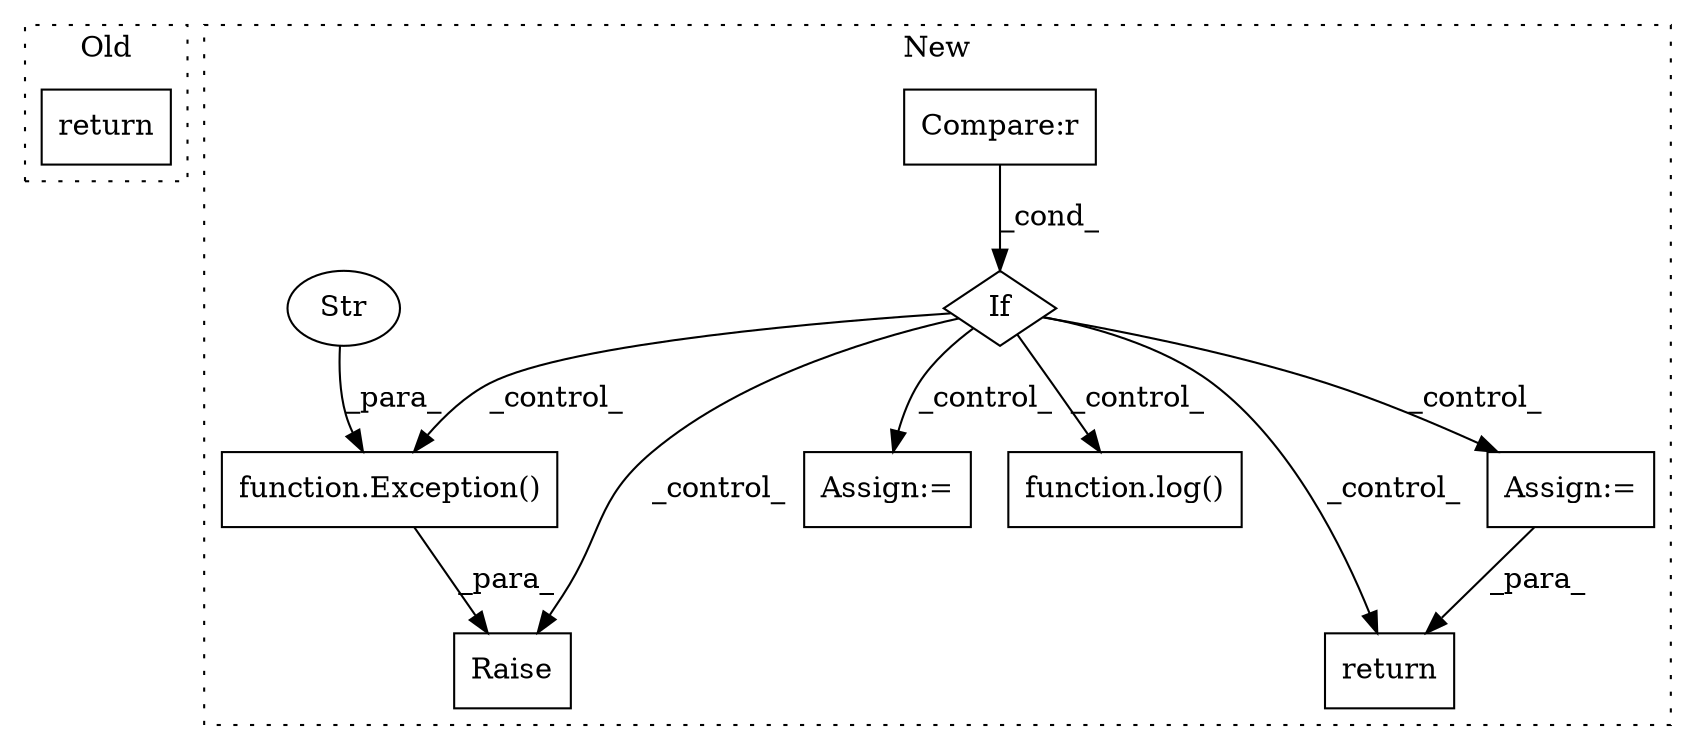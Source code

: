 digraph G {
subgraph cluster0 {
1 [label="return" a="93" s="2614" l="7" shape="box"];
label = "Old";
style="dotted";
}
subgraph cluster1 {
2 [label="function.Exception()" a="75" s="2870,2913" l="10,1" shape="box"];
3 [label="Raise" a="91" s="2864" l="6" shape="box"];
4 [label="Str" a="66" s="2880" l="33" shape="ellipse"];
5 [label="If" a="96" s="2771" l="3" shape="diamond"];
6 [label="Compare:r" a="40" s="2774" l="17" shape="box"];
7 [label="return" a="93" s="3069" l="7" shape="box"];
8 [label="Assign:=" a="68" s="2987" l="34" shape="box"];
9 [label="Assign:=" a="68" s="2933" l="3" shape="box"];
10 [label="function.log()" a="75" s="2805,2850" l="4,1" shape="box"];
label = "New";
style="dotted";
}
2 -> 3 [label="_para_"];
4 -> 2 [label="_para_"];
5 -> 2 [label="_control_"];
5 -> 10 [label="_control_"];
5 -> 9 [label="_control_"];
5 -> 8 [label="_control_"];
5 -> 7 [label="_control_"];
5 -> 3 [label="_control_"];
6 -> 5 [label="_cond_"];
8 -> 7 [label="_para_"];
}